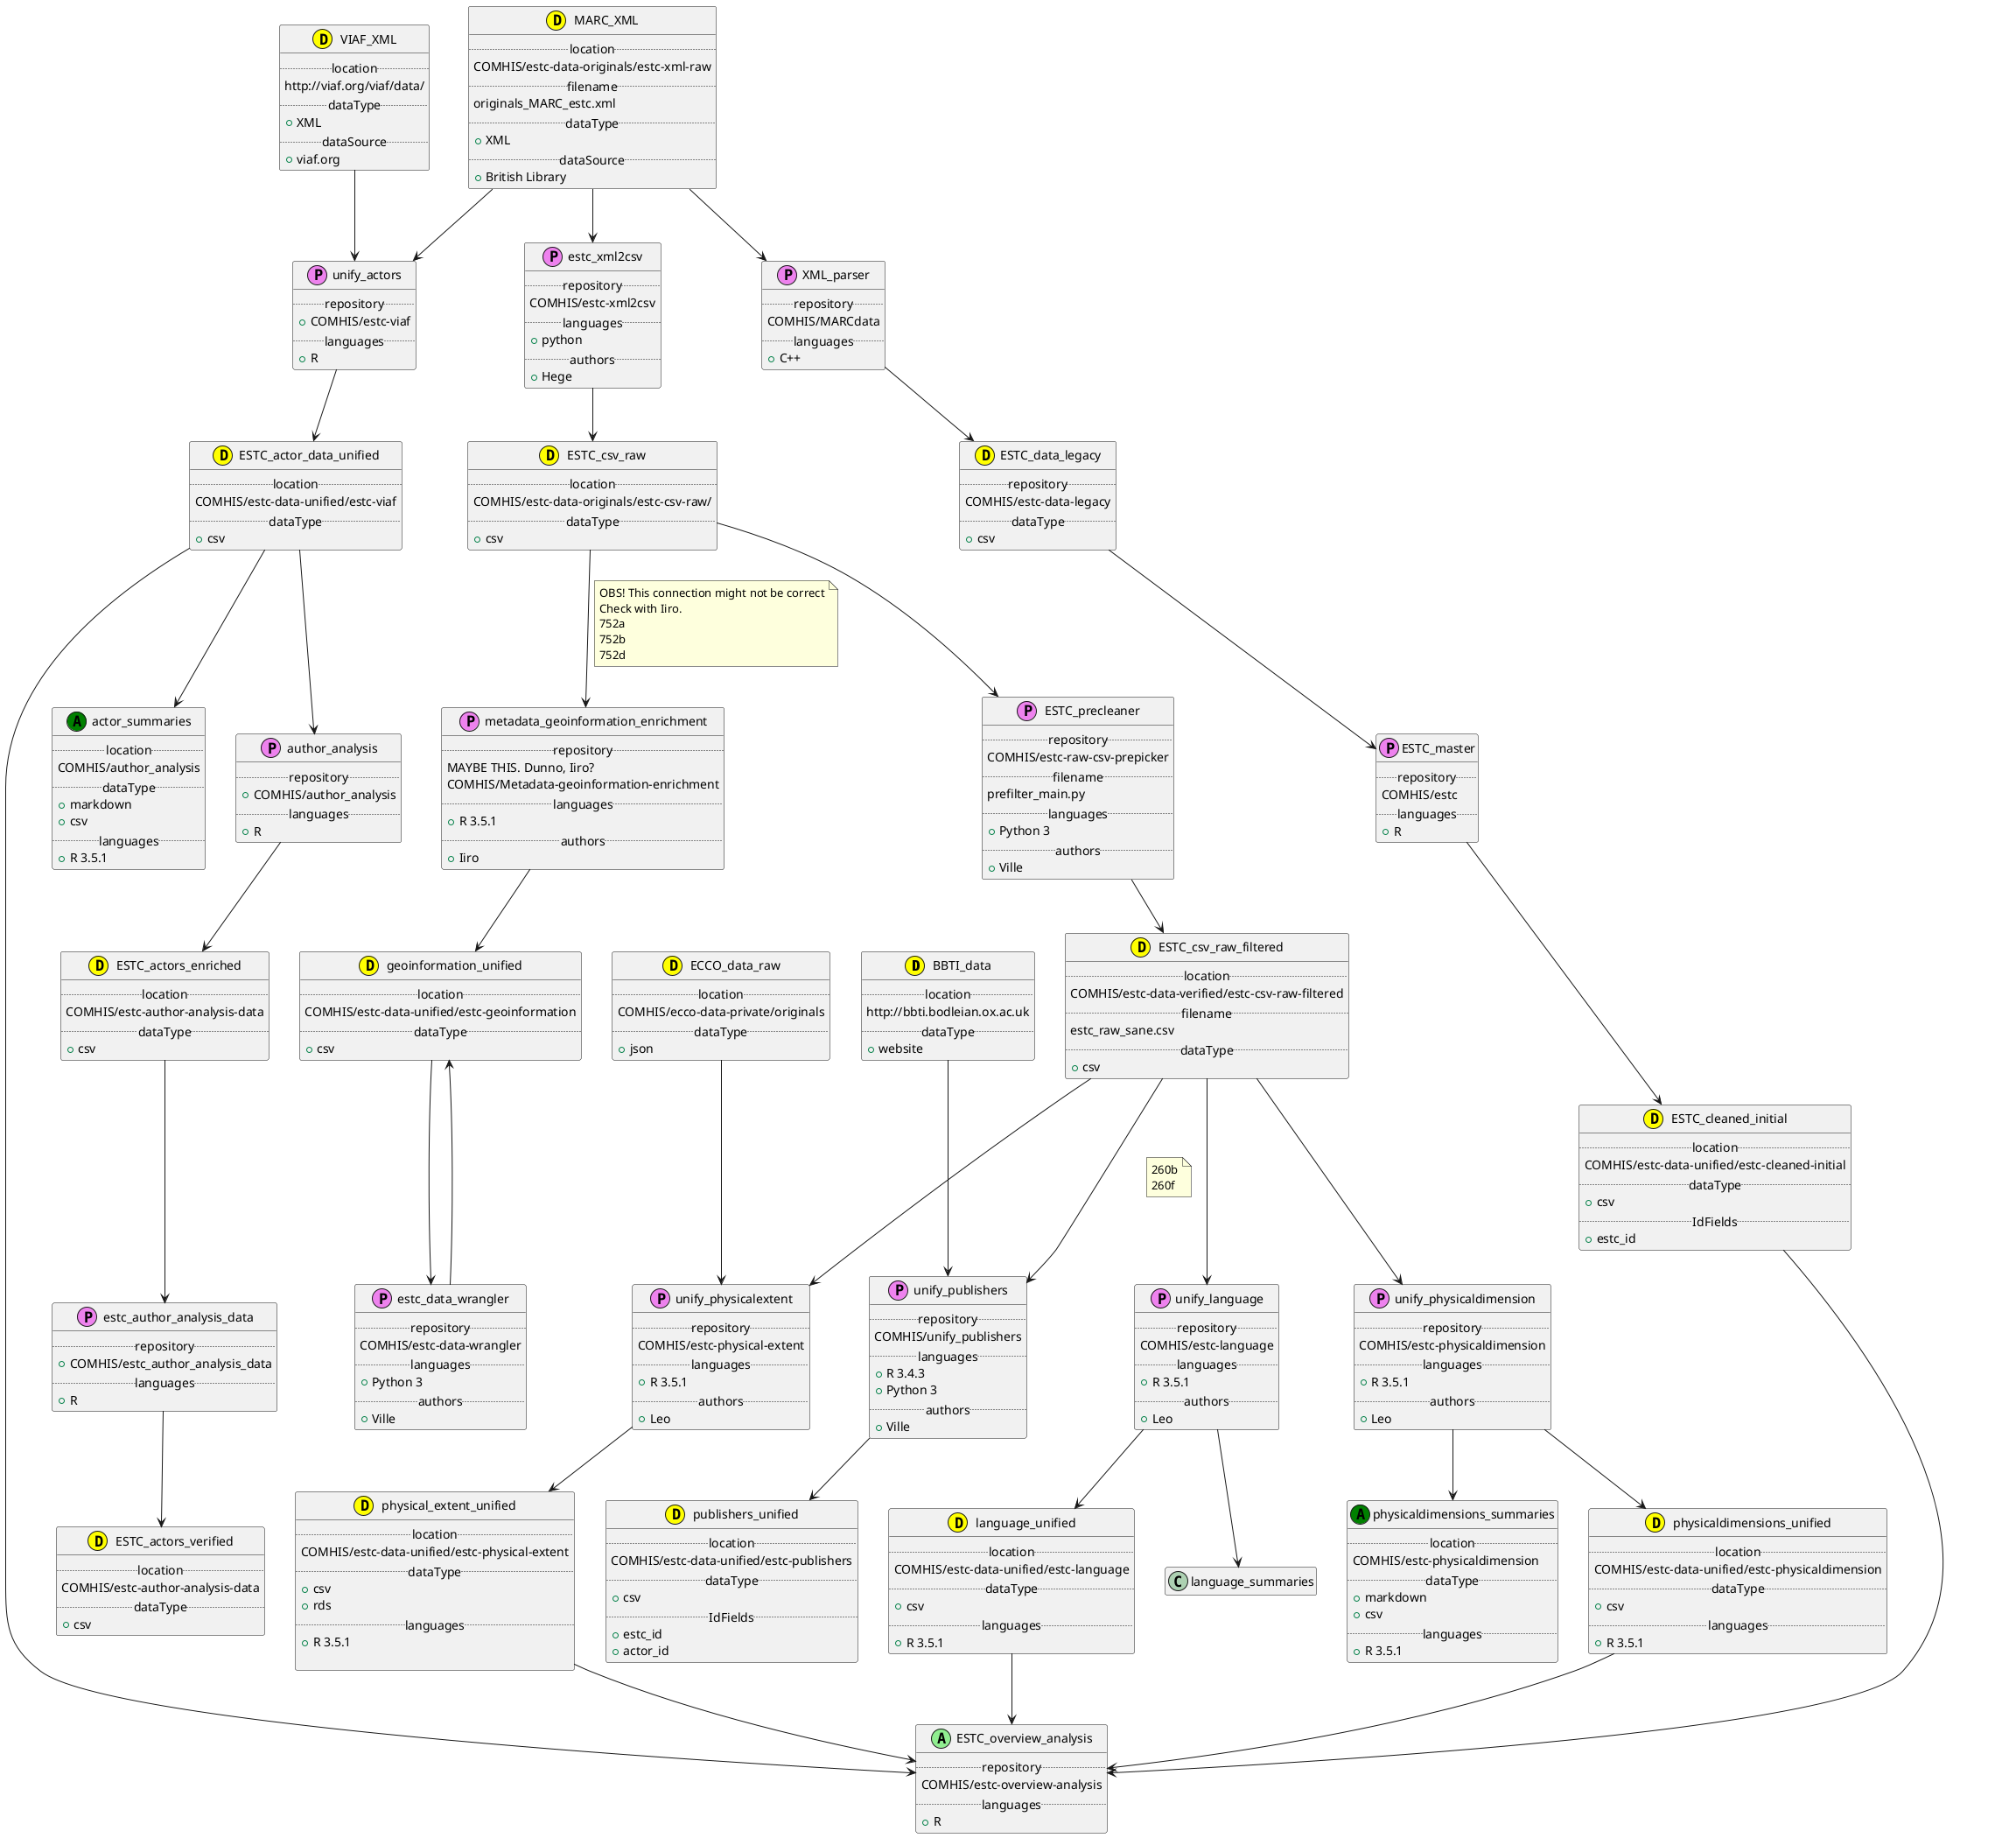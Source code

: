 @startuml
' the image is built with https://github.com/jvantuyl/sublime_diagram_plugin
' sublimeText -plugin
' below code is PlantUML -standard (http://plantuml.com/)
' alt-m to build

' --- DATASETS ---

' --- input data ---

class BBTI_data << (D,yellow) >> {
    .. location ..
    http://bbti.bodleian.ox.ac.uk
    .. dataType ..
    + website
}

class VIAF_XML << (D,yellow) >> {
    .. location ..
    http://viaf.org/viaf/data/
    .. dataType ..
    + XML
    .. dataSource ..
    + viaf.org
}

class ECCO_data_raw << (D,yellow) >> {
    .. location ..
    COMHIS/ecco-data-private/originals
    .. dataType ..
    + json
}

class MARC_XML << (D,yellow) >> {
    .. location ..
    COMHIS/estc-data-originals/estc-xml-raw
    .. filename ..
    originals_MARC_estc.xml
    .. dataType ..
    + XML
    .. dataSource ..
    + British Library
}

class ESTC_csv_raw << (D,yellow) >> {
    .. location ..
    COMHIS/estc-data-originals/estc-csv-raw/
    .. dataType ..
    + csv
}

class ESTC_csv_raw_filtered << (D,yellow) >> {
    .. location ..
    COMHIS/estc-data-verified/estc-csv-raw-filtered
    .. filename ..
    estc_raw_sane.csv
    .. dataType ..
    + csv
}

class ESTC_cleaned_initial << (D,yellow) >> {
    .. location ..
    COMHIS/estc-data-unified/estc-cleaned-initial
    .. dataType ..
    + csv
    .. IdFields ..
    + estc_id
}

' --- unified dataset

class publishers_unified << (D,yellow) >> {
    .. location ..
    COMHIS/estc-data-unified/estc-publishers
    .. dataType ..
    + csv
    .. IdFields ..
    + estc_id
    + actor_id
}

class physicaldimensions_unified << (D,yellow) >> {
    .. location ..
    COMHIS/estc-data-unified/estc-physicaldimension
    .. dataType ..
    + csv
    .. languages ..
    + R 3.5.1
}

class language_unified << (D,yellow) >> {
    .. location ..
    COMHIS/estc-data-unified/estc-language
    .. dataType ..
    + csv
    .. languages ..
    + R 3.5.1
}

class geoinformation_unified << (D,yellow) >> {
    .. location ..
    COMHIS/estc-data-unified/estc-geoinformation
    .. dataType ..
    + csv
}

class physical_extent_unified << (D,yellow) >> {
    .. location ..
    COMHIS/estc-data-unified/estc-physical-extent
    .. dataType ..
    + csv
    + rds
    .. languages ..
    + R 3.5.1
    
}

class ESTC_actor_data_unified << (D,yellow) >> {
    .. location ..
    COMHIS/estc-data-unified/estc-viaf
    .. dataType ..
    + csv
}

' --- analysis datasets

class physicaldimensions_summaries << (A,green) >> {
    .. location ..
    COMHIS/estc-physicaldimension
    .. dataType ..
    + markdown
    + csv    
    .. languages ..
    + R 3.5.1
}

class actor_summaries << (A,green) >> {
    .. location ..
    COMHIS/author_analysis
    .. dataType ..
    + markdown
    + csv    
    .. languages ..
    + R 3.5.1
}

' --- Legacy ---

class XML_parser << (P,violet) >> {
    .. repository ..
    COMHIS/MARCdata
    .. languages ..
    + C++
}

class ESTC_data_legacy << (D,yellow) >> {
    .. repository ..
    COMHIS/estc-data-legacy
    .. dataType ..
    + csv
}

' --- data processing scripts ---

class estc_xml2csv << (P,violet) >> {
    .. repository ..
    COMHIS/estc-xml2csv
    .. languages ..
    + python
    .. authors ..
    + Hege
}

class ESTC_precleaner << (P,violet) >> {
    .. repository ..
    COMHIS/estc-raw-csv-prepicker
    .. filename ..
    prefilter_main.py
    .. languages ..
    + Python 3
    .. authors ..
    + Ville
}

class ESTC_master << (P,violet) >> {
    .. repository ..
    COMHIS/estc
    .. languages ..
    + R
}

class unify_publishers << (P,violet) >> {
    .. repository ..
    COMHIS/unify_publishers
    .. languages ..
    + R 3.4.3
    + Python 3
    .. authors ..
    + Ville
}

class unify_physicaldimension << (P,violet) >> {
    .. repository ..
    COMHIS/estc-physicaldimension
    .. languages ..
    + R 3.5.1
    .. authors ..
    + Leo
}

class unify_physicalextent << (P,violet) >> {
    .. repository ..
    COMHIS/estc-physical-extent
    .. languages ..
    + R 3.5.1
    .. authors ..
    + Leo
}

class unify_language << (P,violet) >> {
    .. repository ..
    COMHIS/estc-language
    .. languages ..
    + R 3.5.1
    .. authors ..
    + Leo
}

' Iiro's geoinformation stuff

class metadata_geoinformation_enrichment << (P,violet) >> {
    .. repository ..
    MAYBE THIS. Dunno, Iiro?
    COMHIS/Metadata-geoinformation-enrichment
    .. languages ..
    + R 3.5.1
    .. authors ..
    + Iiro
}

' Ville's unification script for above

class estc_data_wrangler << (P,violet) >> {
    .. repository ..
    COMHIS/estc-data-wrangler
    .. languages ..
    + Python 3
    .. authors ..
    + Ville
}

' --- analysis scripts ---
class ESTC_overview_analysis << (A,lightgreen) >> {
    .. repository ..
    COMHIS/estc-overview-analysis
    .. languages ..
    + R
}


' Mark's boxes
class unify_actors << (P,violet) >> {
    .. repository ..
    + COMHIS/estc-viaf
    .. languages ..
    + R
}

class author_analysis << (P,violet) >> {
    .. repository ..
    + COMHIS/author_analysis
    .. languages ..
    + R
}

class estc_author_analysis_data << (P,violet) >> {
    .. repository ..
    + COMHIS/estc_author_analysis_data
    .. languages ..
    + R
}

class ESTC_actors_enriched << (D,yellow) >> {
    .. location ..
    COMHIS/estc-author-analysis-data
    .. dataType ..
    + csv
}

class ESTC_actors_verified << (D,yellow) >> {
    .. location ..
    COMHIS/estc-author-analysis-data
    .. dataType ..
    + csv
}

' Authors (and other actors)
VIAF_XML --> unify_actors
MARC_XML --> unify_actors
unify_actors --> ESTC_actor_data_unified
ESTC_actor_data_unified --> actor_summaries
ESTC_actor_data_unified --> author_analysis
author_analysis --> ESTC_actors_enriched
ESTC_actors_enriched --> estc_author_analysis_data
estc_author_analysis_data --> ESTC_actors_verified

' raw data processing
MARC_XML --> estc_xml2csv
estc_xml2csv --> ESTC_csv_raw
ESTC_csv_raw --> ESTC_precleaner
ESTC_precleaner --> ESTC_csv_raw_filtered

' Old ESTC flow
MARC_XML --> XML_parser
XML_parser --> ESTC_data_legacy
ESTC_data_legacy --> ESTC_master
ESTC_master --> ESTC_cleaned_initial

' Geoinformation
ESTC_csv_raw --> metadata_geoinformation_enrichment
note on link
    OBS! This connection might not be correct
    Check with Iiro.
    752a
    752b
    752d
end note
metadata_geoinformation_enrichment --> geoinformation_unified
geoinformation_unified --> estc_data_wrangler
estc_data_wrangler --> geoinformation_unified

' Publishers
ESTC_csv_raw_filtered --> unify_publishers
note on link
    260b
    260f
end note
BBTI_data --> unify_publishers
unify_publishers --> publishers_unified

' Physical dimension
ESTC_csv_raw_filtered --> unify_physicaldimension
unify_physicaldimension --> physicaldimensions_summaries
unify_physicaldimension --> physicaldimensions_unified

' Language
ESTC_csv_raw_filtered --> unify_language
unify_language --> language_summaries
unify_language --> language_unified

' Physical extent
ESTC_csv_raw_filtered --> unify_physicalextent
ECCO_data_raw --> unify_physicalextent
unify_physicalextent --> physical_extent_unified

' Analysis
ESTC_cleaned_initial --> ESTC_overview_analysis
physicaldimensions_unified --> ESTC_overview_analysis
physical_extent_unified --> ESTC_overview_analysis
language_unified --> ESTC_overview_analysis
ESTC_actor_data_unified --> ESTC_overview_analysis


hide empty members
' hide circle
@enduml
